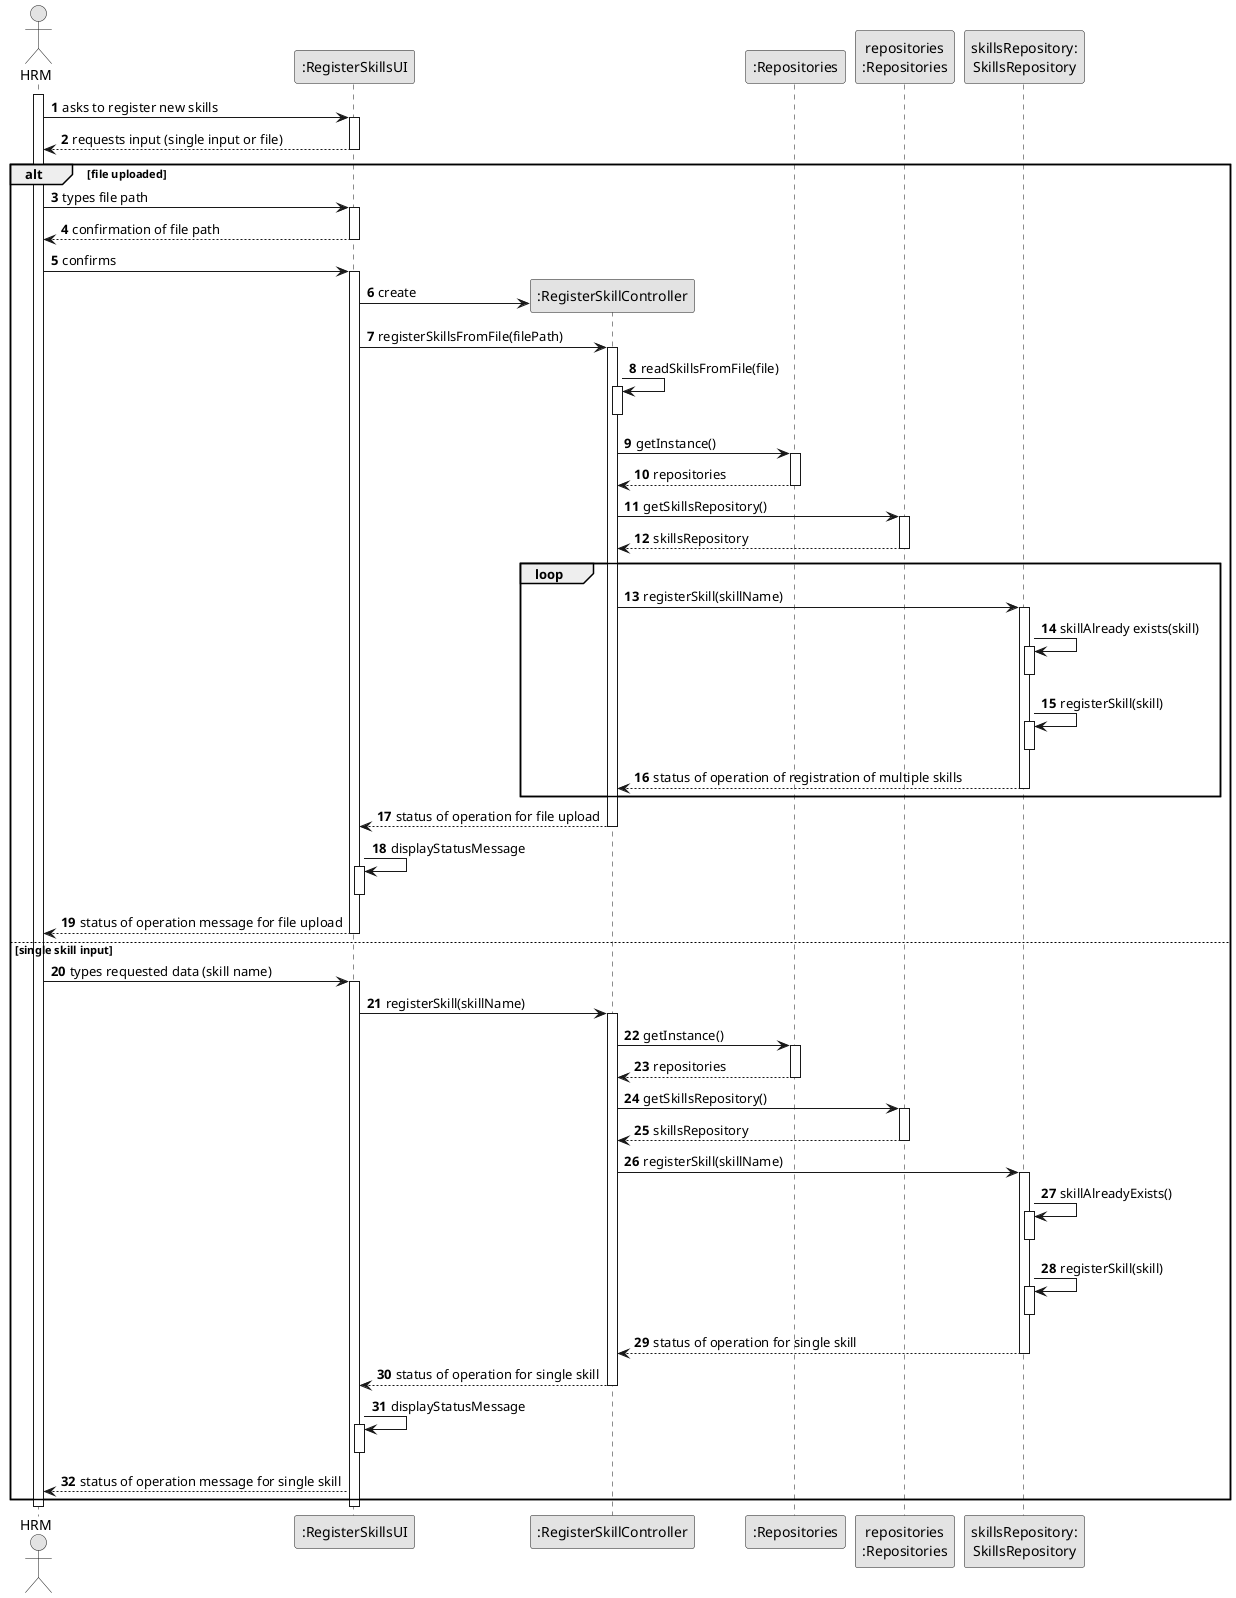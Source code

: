 @startuml
skinparam monochrome true
skinparam packageStyle rectangle
skinparam shadowing false

autonumber

'hide footbox
actor "HRM" as ADM
participant ":RegisterSkillsUI" as UI
participant ":RegisterSkillController" as CTRL
participant ":Repositories" as RepositorySingleton
participant "repositories\n:Repositories" as PLAT
participant "skillsRepository:\nSkillsRepository" as skillsRepository


activate ADM

    ADM -> UI : asks to register new skills
    activate UI
    UI --> ADM : requests input (single input or file)
    deactivate UI



    ' Branch for handling file upload
    alt file uploaded



            ADM -> UI : types file path
            activate UI



            UI --> ADM : confirmation of file path
            deactivate UI

            ADM -> UI : confirms
            activate UI

            UI -> CTRL** : create
        UI -> CTRL : registerSkillsFromFile(filePath)
        activate CTRL

        CTRL -> CTRL : readSkillsFromFile(file)
                activate CTRL
                deactivate CTRL

        CTRL -> RepositorySingleton : getInstance()
        activate RepositorySingleton

        RepositorySingleton --> CTRL: repositories
        deactivate RepositorySingleton

        CTRL -> PLAT : getSkillsRepository()
        activate PLAT

        PLAT --> CTRL: skillsRepository
        deactivate PLAT

        loop

        CTRL -> skillsRepository : registerSkill(skillName)
        activate skillsRepository
        skillsRepository -> skillsRepository : skillAlready exists(skill)
        activate skillsRepository
        deactivate skillsRepository
        skillsRepository -> skillsRepository : registerSkill(skill)
        activate skillsRepository
        deactivate skillsRepository
        skillsRepository --> CTRL : status of operation of registration of multiple skills
        deactivate skillsRepository

        end

        CTRL --> UI : status of operation for file upload
        deactivate CTRL
        UI -> UI : displayStatusMessage
        activate UI
        deactivate UI

        UI --> ADM : status of operation message for file upload
        deactivate UI
    else single skill input

        ADM -> UI : types requested data (skill name)
            activate UI


        UI -> CTRL : registerSkill(skillName)


        activate CTRL

        CTRL -> RepositorySingleton : getInstance()
        activate RepositorySingleton

        RepositorySingleton --> CTRL: repositories
        deactivate RepositorySingleton

        CTRL -> PLAT : getSkillsRepository()
        activate PLAT

        PLAT --> CTRL: skillsRepository
        deactivate PLAT

        CTRL -> skillsRepository : registerSkill(skillName)
        activate skillsRepository

        skillsRepository -> skillsRepository : skillAlreadyExists()
        activate skillsRepository
        deactivate skillsRepository
        skillsRepository -> skillsRepository : registerSkill(skill)
        activate skillsRepository
        deactivate skillsRepository
        skillsRepository --> CTRL : status of operation for single skill
        deactivate skillsRepository

        CTRL --> UI : status of operation for single skill
        deactivate CTRL

        UI -> UI : displayStatusMessage
        activate UI
        deactivate UI

        UI --> ADM : status of operation message for single skill
    end

    deactivate UI

deactivate ADM

@enduml
